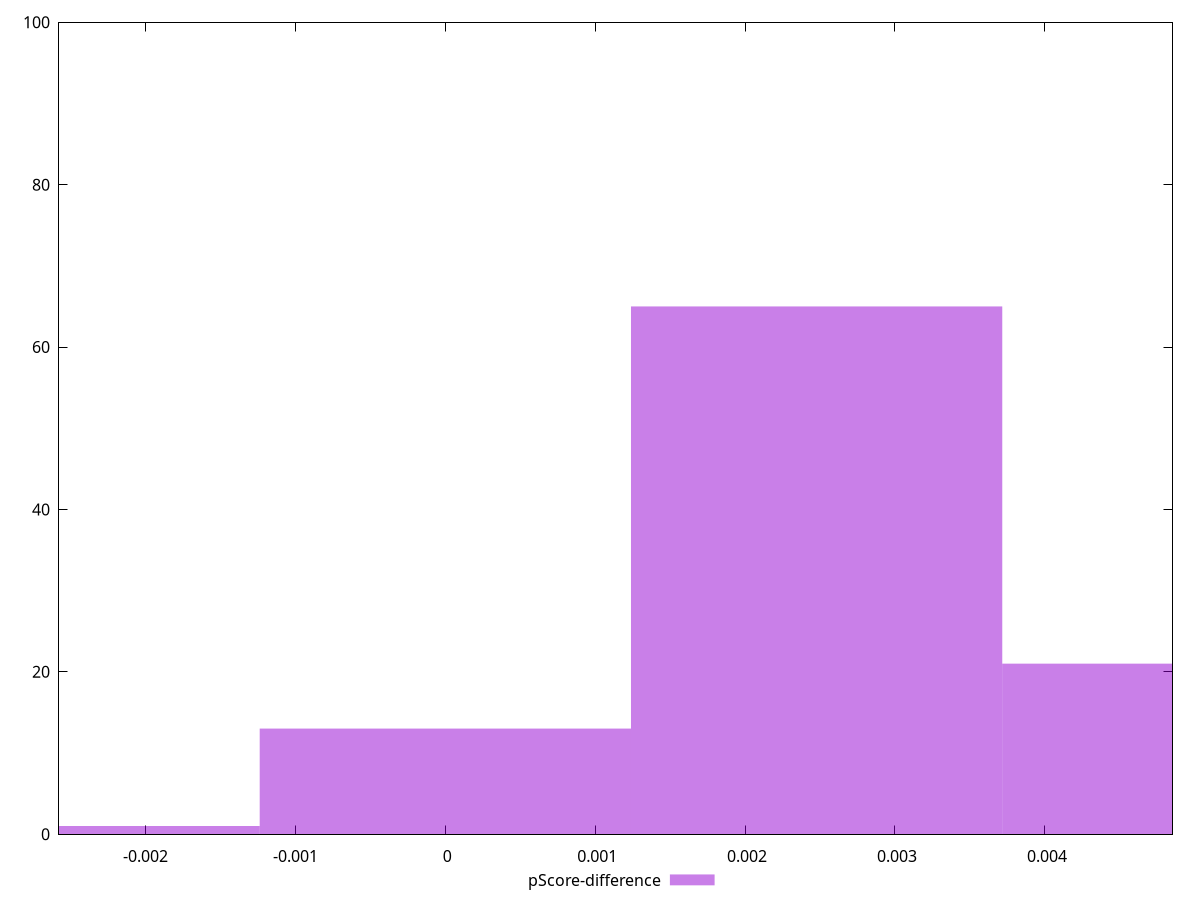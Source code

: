 reset

$pScoreDifference <<EOF
0.0024770431856633284 65
0.004954086371326657 21
0 13
-0.0024770431856633284 1
EOF

set key outside below
set boxwidth 0.0024770431856633284
set xrange [-0.0025774987241548863:0.004851348414523227]
set yrange [0:100]
set trange [0:100]
set style fill transparent solid 0.5 noborder
set terminal svg size 640, 490 enhanced background rgb 'white'
set output "report_00013_2021-02-09T12-04-24.940Z/cumulative-layout-shift/samples/pages/pScore-difference/histogram.svg"

plot $pScoreDifference title "pScore-difference" with boxes

reset
